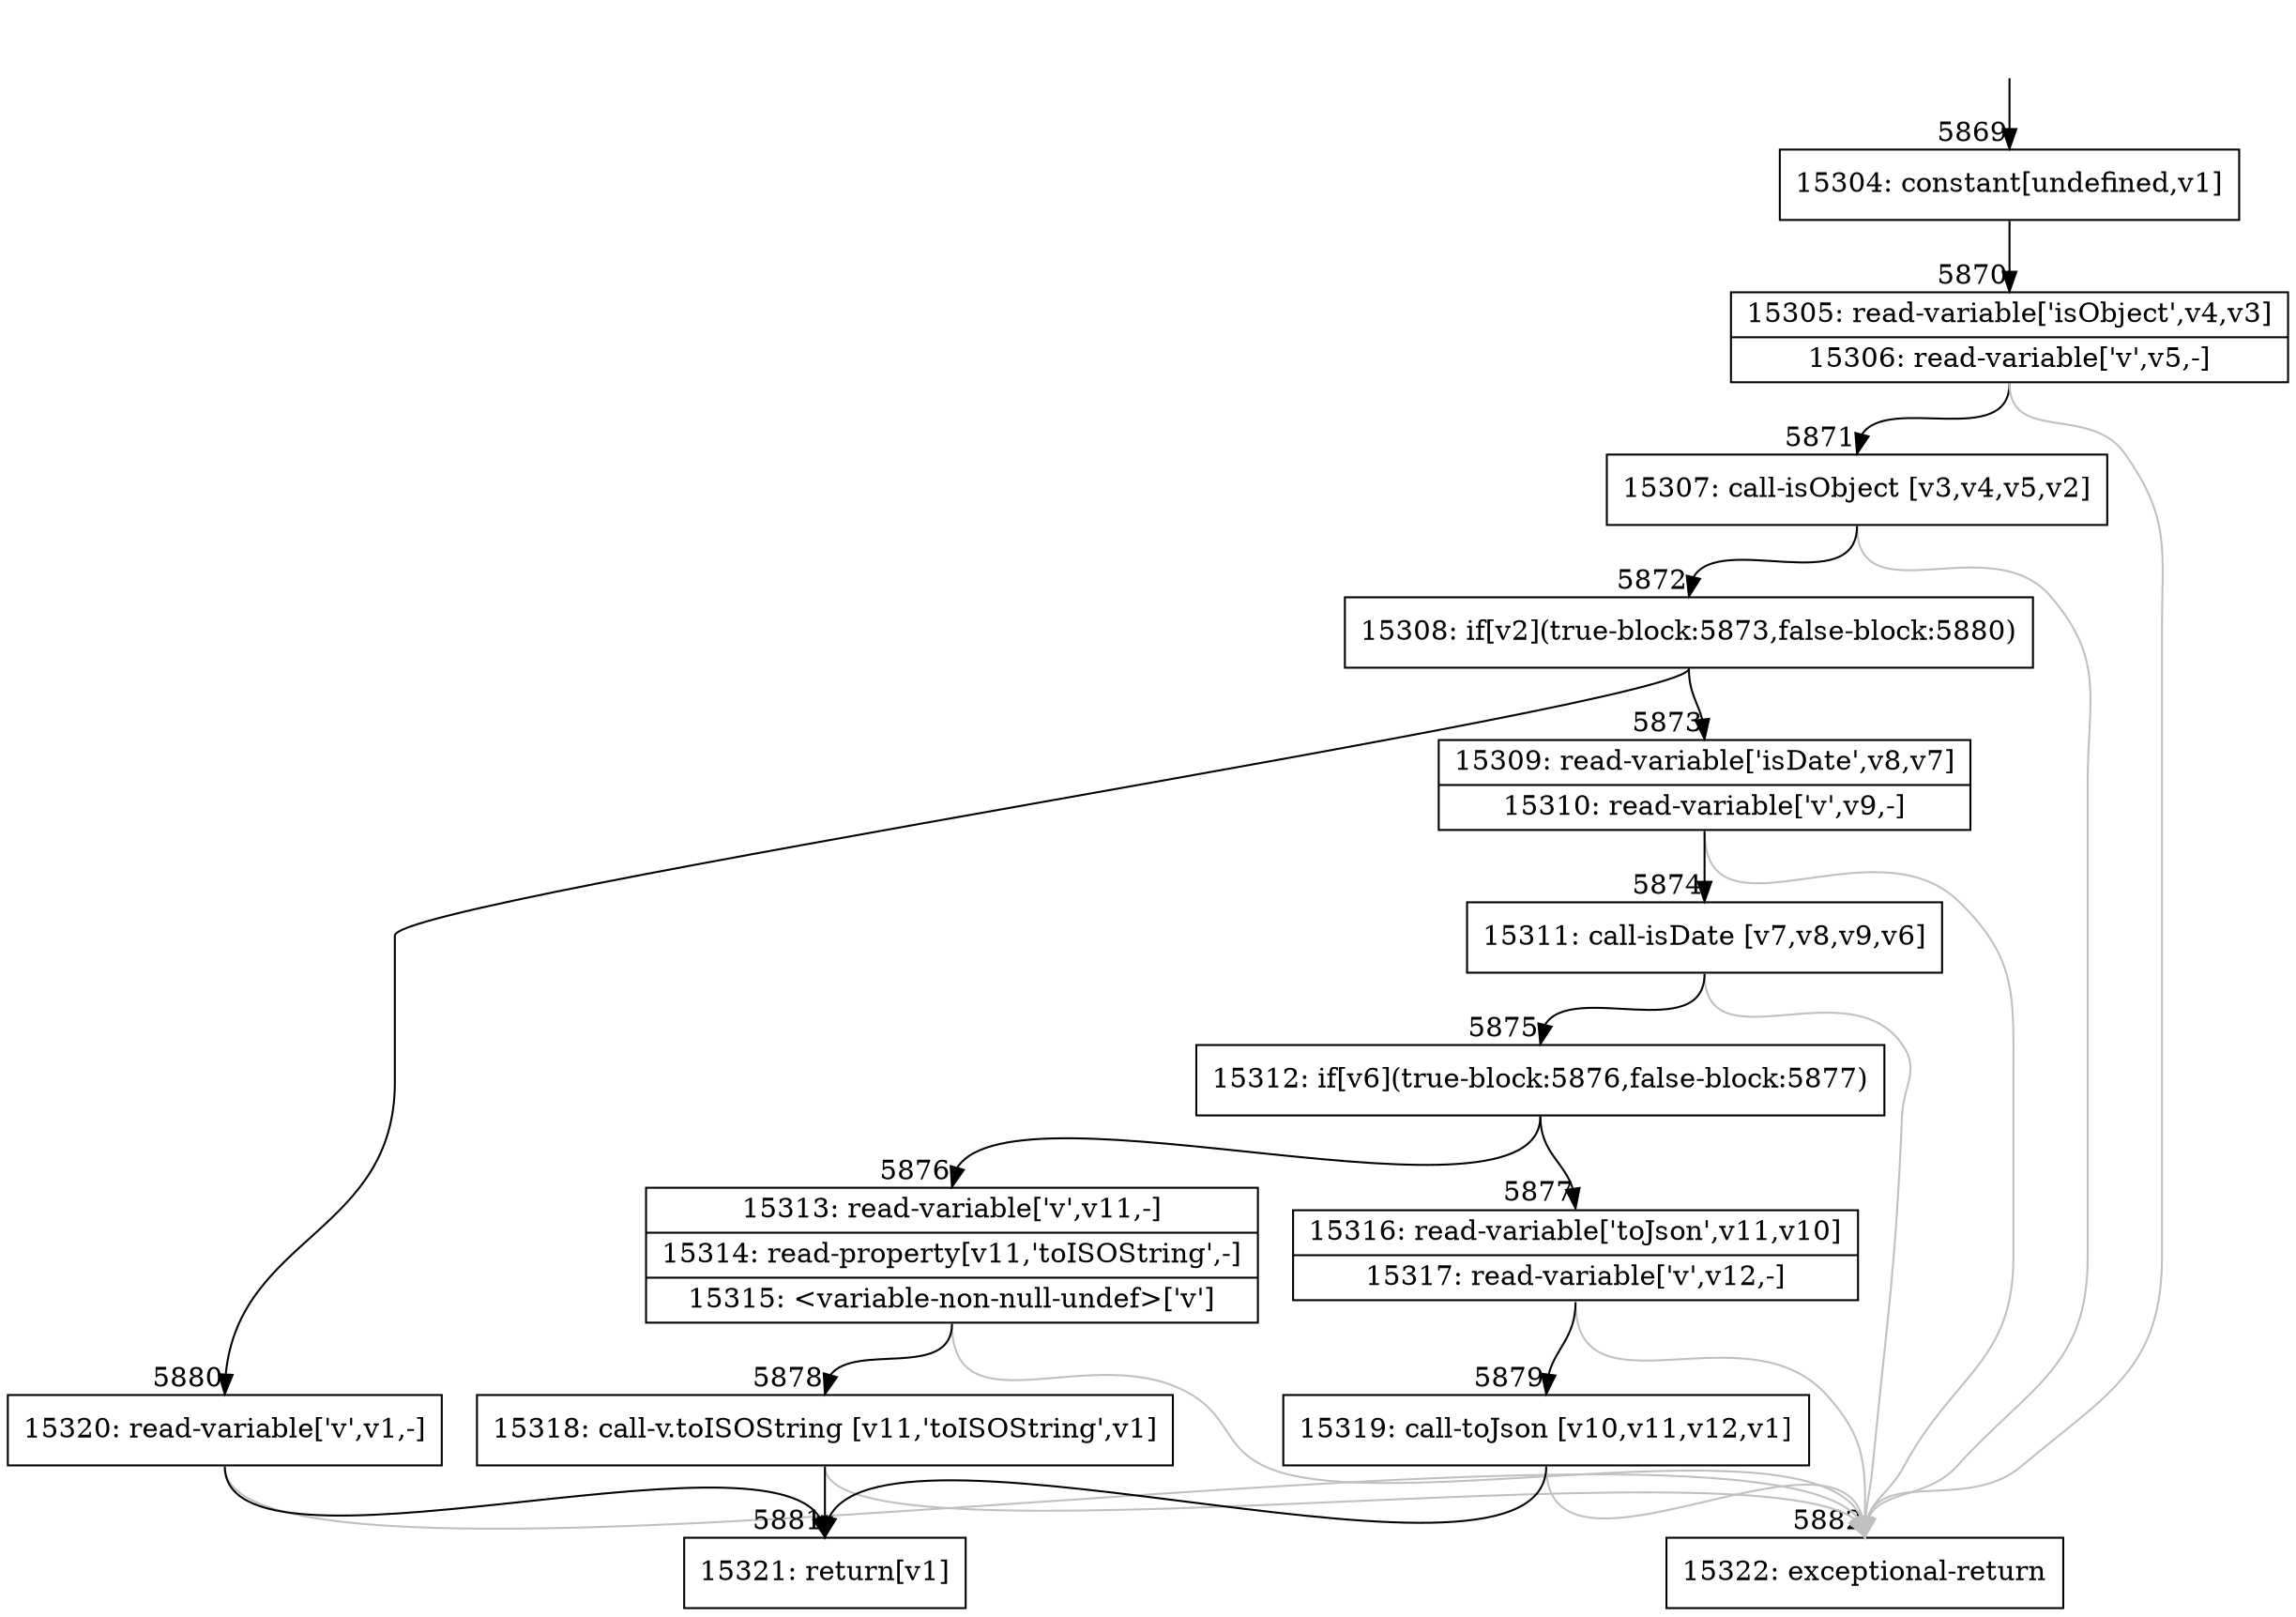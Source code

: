 digraph {
rankdir="TD"
BB_entry433[shape=none,label=""];
BB_entry433 -> BB5869 [tailport=s, headport=n, headlabel="    5869"]
BB5869 [shape=record label="{15304: constant[undefined,v1]}" ] 
BB5869 -> BB5870 [tailport=s, headport=n, headlabel="      5870"]
BB5870 [shape=record label="{15305: read-variable['isObject',v4,v3]|15306: read-variable['v',v5,-]}" ] 
BB5870 -> BB5871 [tailport=s, headport=n, headlabel="      5871"]
BB5870 -> BB5882 [tailport=s, headport=n, color=gray, headlabel="      5882"]
BB5871 [shape=record label="{15307: call-isObject [v3,v4,v5,v2]}" ] 
BB5871 -> BB5872 [tailport=s, headport=n, headlabel="      5872"]
BB5871 -> BB5882 [tailport=s, headport=n, color=gray]
BB5872 [shape=record label="{15308: if[v2](true-block:5873,false-block:5880)}" ] 
BB5872 -> BB5873 [tailport=s, headport=n, headlabel="      5873"]
BB5872 -> BB5880 [tailport=s, headport=n, headlabel="      5880"]
BB5873 [shape=record label="{15309: read-variable['isDate',v8,v7]|15310: read-variable['v',v9,-]}" ] 
BB5873 -> BB5874 [tailport=s, headport=n, headlabel="      5874"]
BB5873 -> BB5882 [tailport=s, headport=n, color=gray]
BB5874 [shape=record label="{15311: call-isDate [v7,v8,v9,v6]}" ] 
BB5874 -> BB5875 [tailport=s, headport=n, headlabel="      5875"]
BB5874 -> BB5882 [tailport=s, headport=n, color=gray]
BB5875 [shape=record label="{15312: if[v6](true-block:5876,false-block:5877)}" ] 
BB5875 -> BB5876 [tailport=s, headport=n, headlabel="      5876"]
BB5875 -> BB5877 [tailport=s, headport=n, headlabel="      5877"]
BB5876 [shape=record label="{15313: read-variable['v',v11,-]|15314: read-property[v11,'toISOString',-]|15315: \<variable-non-null-undef\>['v']}" ] 
BB5876 -> BB5878 [tailport=s, headport=n, headlabel="      5878"]
BB5876 -> BB5882 [tailport=s, headport=n, color=gray]
BB5877 [shape=record label="{15316: read-variable['toJson',v11,v10]|15317: read-variable['v',v12,-]}" ] 
BB5877 -> BB5879 [tailport=s, headport=n, headlabel="      5879"]
BB5877 -> BB5882 [tailport=s, headport=n, color=gray]
BB5878 [shape=record label="{15318: call-v.toISOString [v11,'toISOString',v1]}" ] 
BB5878 -> BB5881 [tailport=s, headport=n, headlabel="      5881"]
BB5878 -> BB5882 [tailport=s, headport=n, color=gray]
BB5879 [shape=record label="{15319: call-toJson [v10,v11,v12,v1]}" ] 
BB5879 -> BB5881 [tailport=s, headport=n]
BB5879 -> BB5882 [tailport=s, headport=n, color=gray]
BB5880 [shape=record label="{15320: read-variable['v',v1,-]}" ] 
BB5880 -> BB5881 [tailport=s, headport=n]
BB5880 -> BB5882 [tailport=s, headport=n, color=gray]
BB5881 [shape=record label="{15321: return[v1]}" ] 
BB5882 [shape=record label="{15322: exceptional-return}" ] 
//#$~ 9129
}
